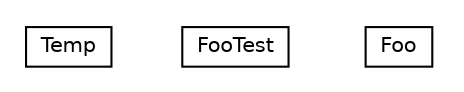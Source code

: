 #!/usr/local/bin/dot
#
# Class diagram 
# Generated by UMLGraph version R5_6_6-8-g8d7759 (http://www.umlgraph.org/)
#

digraph G {
	edge [fontname="Helvetica",fontsize=10,labelfontname="Helvetica",labelfontsize=10];
	node [fontname="Helvetica",fontsize=10,shape=plaintext];
	nodesep=0.25;
	ranksep=0.5;
	// org.dayatang.rule.time.Temp
	c5502 [label=<<table title="org.dayatang.rule.time.Temp" border="0" cellborder="1" cellspacing="0" cellpadding="2" port="p" href="./Temp.html">
		<tr><td><table border="0" cellspacing="0" cellpadding="1">
<tr><td align="center" balign="center"> Temp </td></tr>
		</table></td></tr>
		</table>>, URL="./Temp.html", fontname="Helvetica", fontcolor="black", fontsize=10.0];
	// org.dayatang.rule.time.FooTest
	c5503 [label=<<table title="org.dayatang.rule.time.FooTest" border="0" cellborder="1" cellspacing="0" cellpadding="2" port="p" href="./FooTest.html">
		<tr><td><table border="0" cellspacing="0" cellpadding="1">
<tr><td align="center" balign="center"> FooTest </td></tr>
		</table></td></tr>
		</table>>, URL="./FooTest.html", fontname="Helvetica", fontcolor="black", fontsize=10.0];
	// org.dayatang.rule.time.Foo
	c5504 [label=<<table title="org.dayatang.rule.time.Foo" border="0" cellborder="1" cellspacing="0" cellpadding="2" port="p" href="./Foo.html">
		<tr><td><table border="0" cellspacing="0" cellpadding="1">
<tr><td align="center" balign="center"> Foo </td></tr>
		</table></td></tr>
		</table>>, URL="./Foo.html", fontname="Helvetica", fontcolor="black", fontsize=10.0];
}

